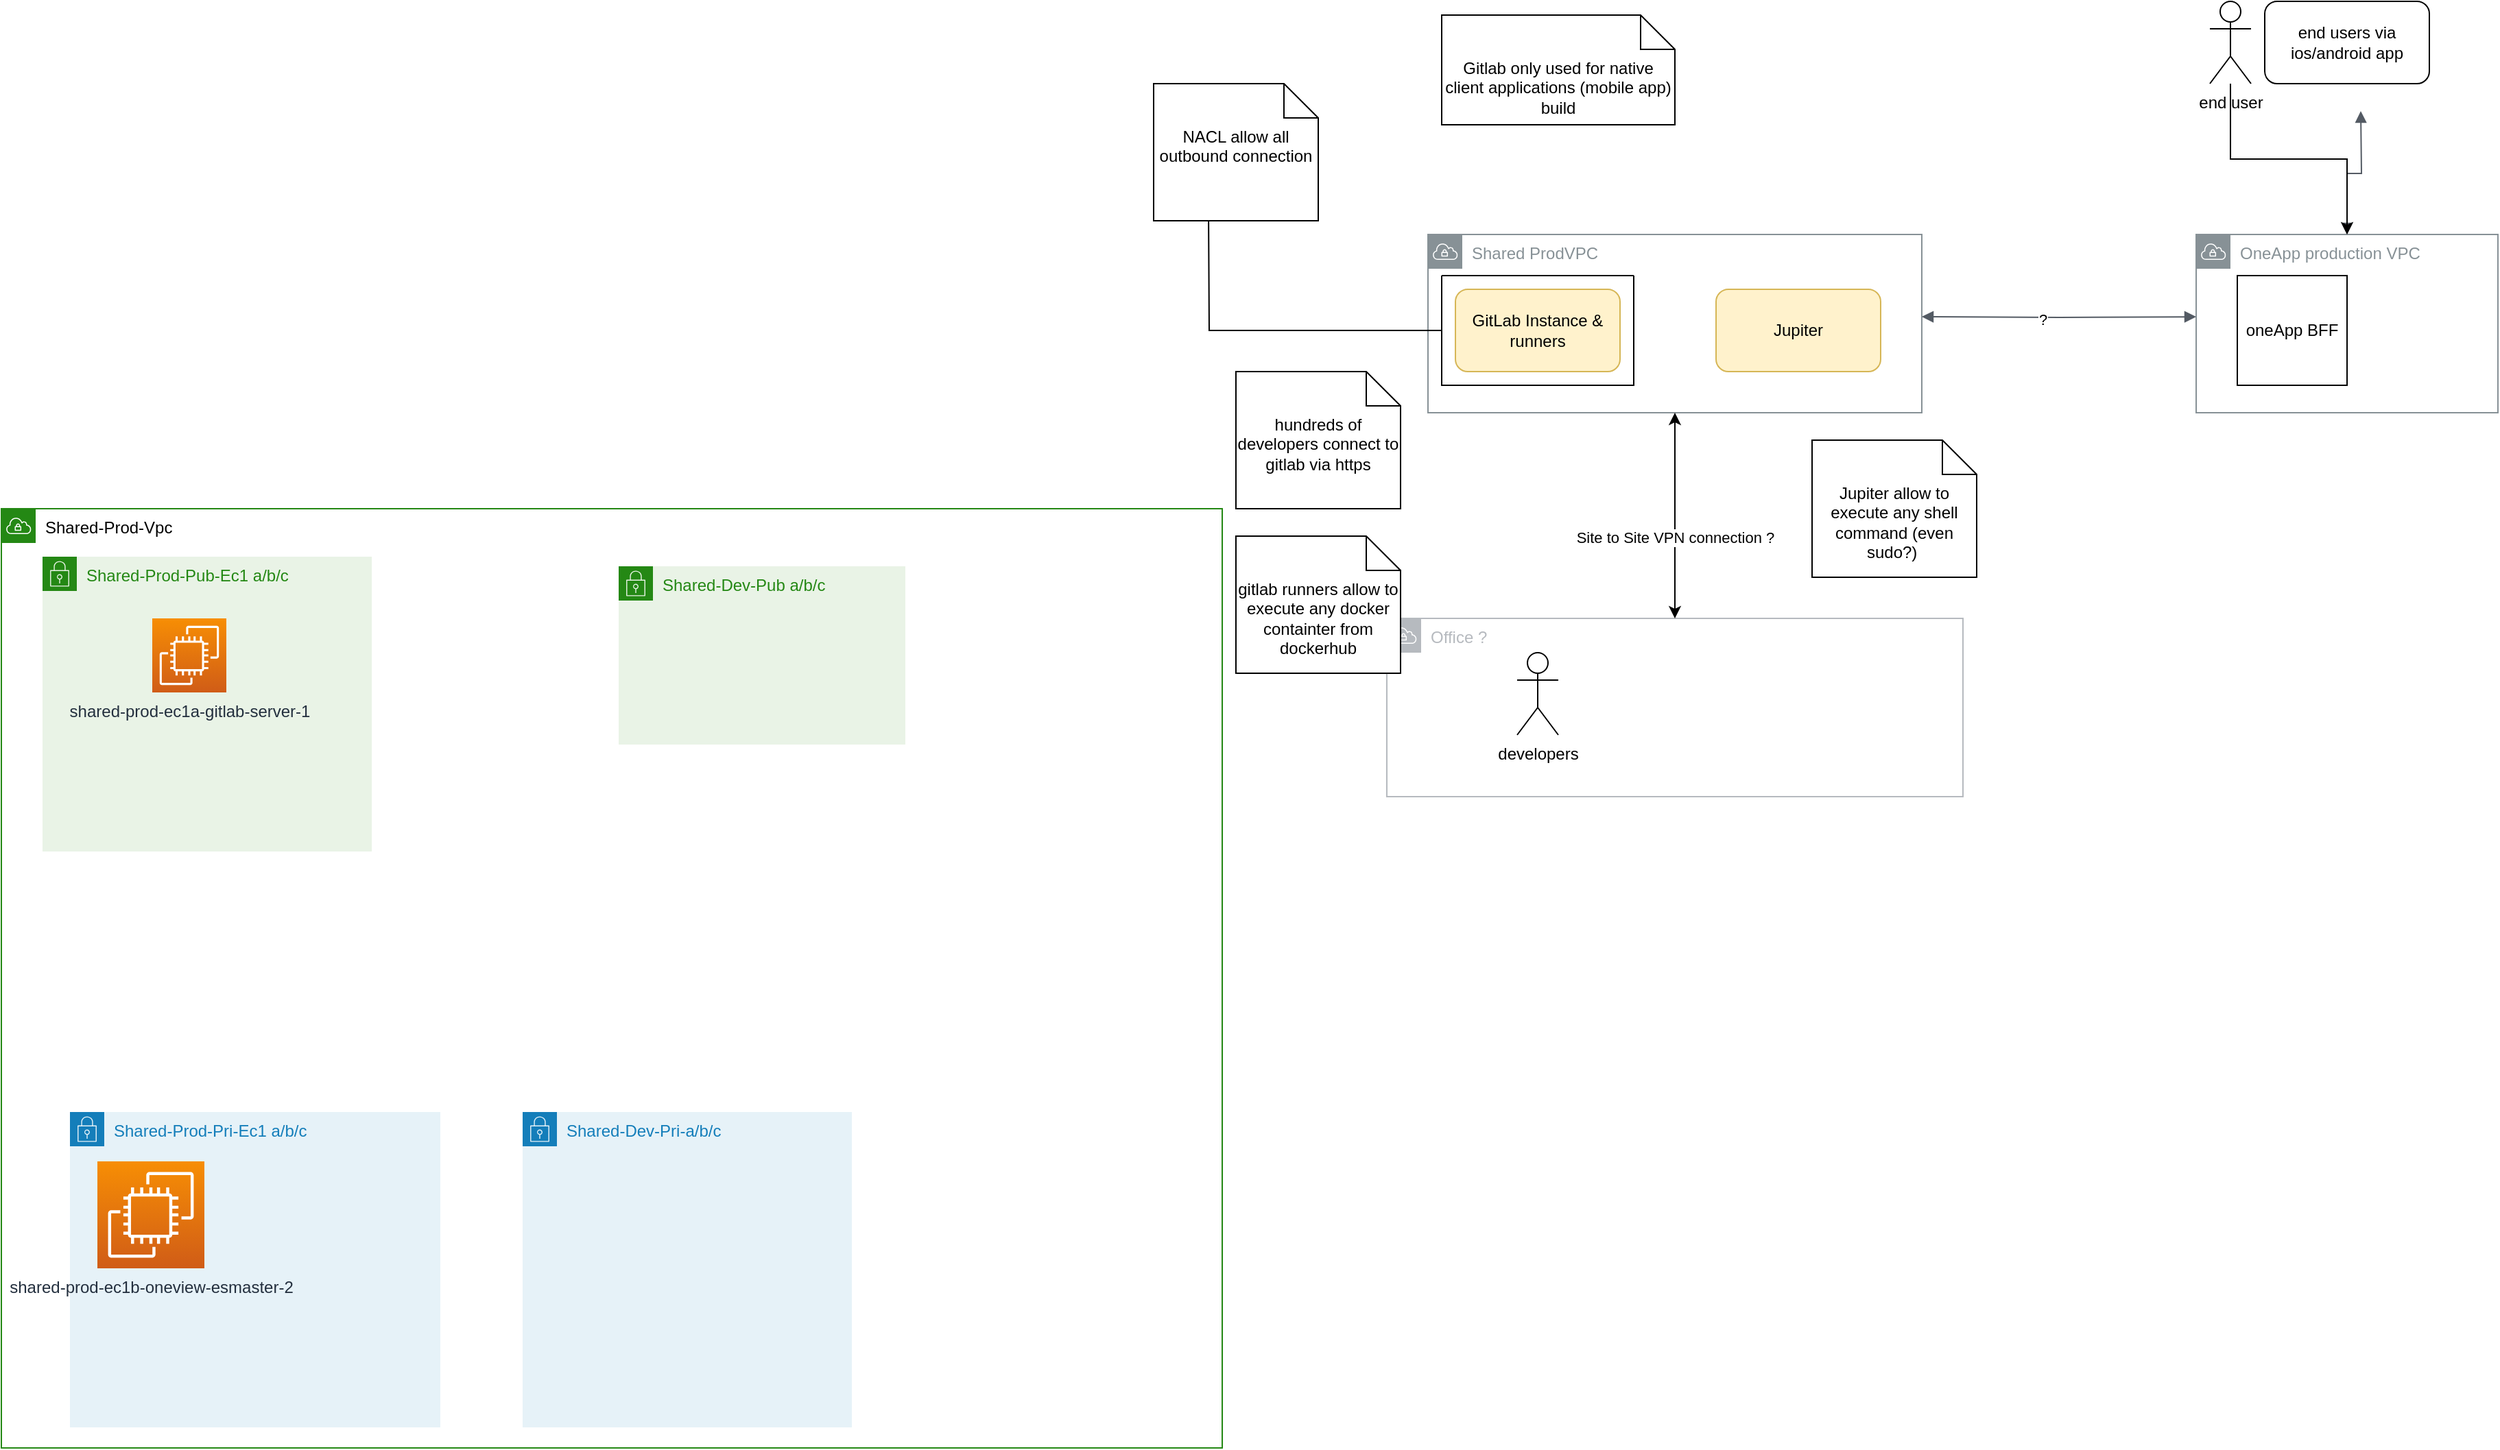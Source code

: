 <mxfile version="15.8.6" type="github">
  <diagram id="5gX_Z24nm6wcwljiHssE" name="Page-1">
    <mxGraphModel dx="2591" dy="914" grid="1" gridSize="10" guides="1" tooltips="1" connect="1" arrows="1" fold="1" page="1" pageScale="1" pageWidth="1169" pageHeight="827" math="0" shadow="0">
      <root>
        <mxCell id="0" />
        <mxCell id="1" parent="0" />
        <mxCell id="cTRyyOZCeq1RYRUuSw1o-1" value="Shared ProdVPC" style="sketch=0;outlineConnect=0;gradientColor=none;html=1;whiteSpace=wrap;fontSize=12;fontStyle=0;shape=mxgraph.aws4.group;grIcon=mxgraph.aws4.group_vpc;strokeColor=#879196;fillColor=none;verticalAlign=top;align=left;spacingLeft=30;fontColor=#879196;dashed=0;" parent="1" vertex="1">
          <mxGeometry x="-10" y="220" width="360" height="130" as="geometry" />
        </mxCell>
        <mxCell id="cTRyyOZCeq1RYRUuSw1o-2" value="OneApp production VPC" style="sketch=0;outlineConnect=0;gradientColor=none;html=1;whiteSpace=wrap;fontSize=12;fontStyle=0;shape=mxgraph.aws4.group;grIcon=mxgraph.aws4.group_vpc;strokeColor=#879196;fillColor=none;verticalAlign=top;align=left;spacingLeft=30;fontColor=#879196;dashed=0;" parent="1" vertex="1">
          <mxGeometry x="550" y="220" width="220" height="130" as="geometry" />
        </mxCell>
        <mxCell id="cTRyyOZCeq1RYRUuSw1o-3" value="" style="edgeStyle=orthogonalEdgeStyle;html=1;endArrow=block;elbow=vertical;startArrow=block;startFill=1;endFill=1;strokeColor=#545B64;rounded=0;entryX=0;entryY=0.462;entryDx=0;entryDy=0;entryPerimeter=0;" parent="1" target="cTRyyOZCeq1RYRUuSw1o-2" edge="1">
          <mxGeometry width="100" relative="1" as="geometry">
            <mxPoint x="350" y="280" as="sourcePoint" />
            <mxPoint x="450" y="280" as="targetPoint" />
          </mxGeometry>
        </mxCell>
        <mxCell id="cTRyyOZCeq1RYRUuSw1o-15" value="?" style="edgeLabel;html=1;align=center;verticalAlign=middle;resizable=0;points=[];" parent="cTRyyOZCeq1RYRUuSw1o-3" vertex="1" connectable="0">
          <mxGeometry x="-0.12" y="-1" relative="1" as="geometry">
            <mxPoint as="offset" />
          </mxGeometry>
        </mxCell>
        <mxCell id="cTRyyOZCeq1RYRUuSw1o-4" value="end users via ios/android app" style="rounded=1;whiteSpace=wrap;html=1;" parent="1" vertex="1">
          <mxGeometry x="600" y="50" width="120" height="60" as="geometry" />
        </mxCell>
        <mxCell id="cTRyyOZCeq1RYRUuSw1o-5" value="" style="edgeStyle=orthogonalEdgeStyle;html=1;endArrow=block;elbow=vertical;startArrow=block;startFill=1;endFill=1;strokeColor=#545B64;rounded=0;" parent="1" target="cTRyyOZCeq1RYRUuSw1o-2" edge="1">
          <mxGeometry width="100" relative="1" as="geometry">
            <mxPoint x="670" y="130" as="sourcePoint" />
            <mxPoint x="770" y="130" as="targetPoint" />
          </mxGeometry>
        </mxCell>
        <mxCell id="x7VP_ZO8Gfvgv4FTex6w-3" style="edgeStyle=orthogonalEdgeStyle;rounded=0;orthogonalLoop=1;jettySize=auto;html=1;fontColor=#000000;exitX=0;exitY=0.5;exitDx=0;exitDy=0;" edge="1" parent="1" source="x7VP_ZO8Gfvgv4FTex6w-2">
          <mxGeometry relative="1" as="geometry">
            <mxPoint x="-170" y="200" as="targetPoint" />
          </mxGeometry>
        </mxCell>
        <mxCell id="cTRyyOZCeq1RYRUuSw1o-6" value="GitLab Instance &amp;amp; runners" style="rounded=1;whiteSpace=wrap;html=1;fillColor=#fff2cc;strokeColor=#d6b656;" parent="1" vertex="1">
          <mxGeometry x="10" y="260" width="120" height="60" as="geometry" />
        </mxCell>
        <mxCell id="cTRyyOZCeq1RYRUuSw1o-7" value="oneApp BFF" style="whiteSpace=wrap;html=1;aspect=fixed;" parent="1" vertex="1">
          <mxGeometry x="580" y="250" width="80" height="80" as="geometry" />
        </mxCell>
        <mxCell id="cTRyyOZCeq1RYRUuSw1o-8" value="Office ?" style="sketch=0;outlineConnect=0;gradientColor=none;html=1;whiteSpace=wrap;fontSize=12;fontStyle=0;shape=mxgraph.aws4.group;grIcon=mxgraph.aws4.group_vpc;strokeColor=#B6BABF;fillColor=none;verticalAlign=top;align=left;spacingLeft=30;fontColor=#B6BABF;dashed=0;" parent="1" vertex="1">
          <mxGeometry x="-40" y="500" width="420" height="130" as="geometry" />
        </mxCell>
        <mxCell id="cTRyyOZCeq1RYRUuSw1o-9" value="" style="endArrow=classic;startArrow=classic;html=1;rounded=0;" parent="1" source="cTRyyOZCeq1RYRUuSw1o-8" target="cTRyyOZCeq1RYRUuSw1o-1" edge="1">
          <mxGeometry width="50" height="50" relative="1" as="geometry">
            <mxPoint x="120" y="380" as="sourcePoint" />
            <mxPoint x="170" y="330" as="targetPoint" />
          </mxGeometry>
        </mxCell>
        <mxCell id="cTRyyOZCeq1RYRUuSw1o-14" value="Site to Site VPN connection ?" style="edgeLabel;html=1;align=center;verticalAlign=middle;resizable=0;points=[];" parent="cTRyyOZCeq1RYRUuSw1o-9" vertex="1" connectable="0">
          <mxGeometry x="-0.212" relative="1" as="geometry">
            <mxPoint as="offset" />
          </mxGeometry>
        </mxCell>
        <mxCell id="cTRyyOZCeq1RYRUuSw1o-10" value="hundreds of developers connect to gitlab via https" style="shape=note2;boundedLbl=1;whiteSpace=wrap;html=1;size=25;verticalAlign=top;align=center;" parent="1" vertex="1">
          <mxGeometry x="-150" y="320" width="120" height="100" as="geometry" />
        </mxCell>
        <mxCell id="cTRyyOZCeq1RYRUuSw1o-11" value="gitlab runners allow to execute any docker containter from dockerhub" style="shape=note2;boundedLbl=1;whiteSpace=wrap;html=1;size=25;verticalAlign=top;align=center;" parent="1" vertex="1">
          <mxGeometry x="-150" y="440" width="120" height="100" as="geometry" />
        </mxCell>
        <mxCell id="cTRyyOZCeq1RYRUuSw1o-12" value="developers" style="shape=umlActor;verticalLabelPosition=bottom;verticalAlign=top;html=1;outlineConnect=0;" parent="1" vertex="1">
          <mxGeometry x="55" y="525" width="30" height="60" as="geometry" />
        </mxCell>
        <mxCell id="x7VP_ZO8Gfvgv4FTex6w-5" value="" style="edgeStyle=orthogonalEdgeStyle;rounded=0;orthogonalLoop=1;jettySize=auto;html=1;fontColor=#000000;" edge="1" parent="1" source="cTRyyOZCeq1RYRUuSw1o-13" target="cTRyyOZCeq1RYRUuSw1o-2">
          <mxGeometry relative="1" as="geometry" />
        </mxCell>
        <mxCell id="cTRyyOZCeq1RYRUuSw1o-13" value="end user" style="shape=umlActor;verticalLabelPosition=bottom;verticalAlign=top;html=1;outlineConnect=0;" parent="1" vertex="1">
          <mxGeometry x="560" y="50" width="30" height="60" as="geometry" />
        </mxCell>
        <mxCell id="cTRyyOZCeq1RYRUuSw1o-16" value="Jupiter" style="rounded=1;whiteSpace=wrap;html=1;fillColor=#fff2cc;strokeColor=#d6b656;" parent="1" vertex="1">
          <mxGeometry x="200" y="260" width="120" height="60" as="geometry" />
        </mxCell>
        <mxCell id="cTRyyOZCeq1RYRUuSw1o-17" value="Jupiter allow to execute any shell command (even sudo?)&amp;nbsp;" style="shape=note2;boundedLbl=1;whiteSpace=wrap;html=1;size=25;verticalAlign=top;align=center;" parent="1" vertex="1">
          <mxGeometry x="270" y="370" width="120" height="100" as="geometry" />
        </mxCell>
        <mxCell id="oN1qRCpjBzww5MVaORfB-1" value="&lt;div&gt;&lt;font color=&quot;#000000&quot;&gt;Shared-Prod-Vpc&lt;/font&gt;&lt;/div&gt;" style="points=[[0,0],[0.25,0],[0.5,0],[0.75,0],[1,0],[1,0.25],[1,0.5],[1,0.75],[1,1],[0.75,1],[0.5,1],[0.25,1],[0,1],[0,0.75],[0,0.5],[0,0.25]];outlineConnect=0;gradientColor=none;html=1;whiteSpace=wrap;fontSize=12;fontStyle=0;shape=mxgraph.aws4.group;grIcon=mxgraph.aws4.group_vpc;strokeColor=#248814;fillColor=none;verticalAlign=top;align=left;spacingLeft=30;fontColor=#AAB7B8;dashed=0;" parent="1" vertex="1">
          <mxGeometry x="-1050" y="420" width="890" height="685" as="geometry" />
        </mxCell>
        <mxCell id="oN1qRCpjBzww5MVaORfB-2" value="&lt;div&gt;Shared-Prod-Pri-Ec1 a/b/c&lt;/div&gt;&lt;div&gt;&lt;br&gt;&lt;/div&gt;" style="points=[[0,0],[0.25,0],[0.5,0],[0.75,0],[1,0],[1,0.25],[1,0.5],[1,0.75],[1,1],[0.75,1],[0.5,1],[0.25,1],[0,1],[0,0.75],[0,0.5],[0,0.25]];outlineConnect=0;gradientColor=none;html=1;whiteSpace=wrap;fontSize=12;fontStyle=0;shape=mxgraph.aws4.group;grIcon=mxgraph.aws4.group_security_group;grStroke=0;strokeColor=#147EBA;fillColor=#E6F2F8;verticalAlign=top;align=left;spacingLeft=30;fontColor=#147EBA;dashed=0;" parent="1" vertex="1">
          <mxGeometry x="-1000" y="860" width="270" height="230" as="geometry" />
        </mxCell>
        <mxCell id="oN1qRCpjBzww5MVaORfB-5" value="Shared-Prod-Pub-Ec1&amp;nbsp;a/b/c" style="points=[[0,0],[0.25,0],[0.5,0],[0.75,0],[1,0],[1,0.25],[1,0.5],[1,0.75],[1,1],[0.75,1],[0.5,1],[0.25,1],[0,1],[0,0.75],[0,0.5],[0,0.25]];outlineConnect=0;gradientColor=none;html=1;whiteSpace=wrap;fontSize=12;fontStyle=0;shape=mxgraph.aws4.group;grIcon=mxgraph.aws4.group_security_group;grStroke=0;strokeColor=#248814;fillColor=#E9F3E6;verticalAlign=top;align=left;spacingLeft=30;fontColor=#248814;dashed=0;" parent="1" vertex="1">
          <mxGeometry x="-1020" y="455" width="240" height="215" as="geometry" />
        </mxCell>
        <mxCell id="oN1qRCpjBzww5MVaORfB-6" value="&lt;div&gt;&lt;div&gt;&lt;div&gt;Shared-Dev-Pri-a/b/c&lt;/div&gt;&lt;/div&gt;&lt;/div&gt;" style="points=[[0,0],[0.25,0],[0.5,0],[0.75,0],[1,0],[1,0.25],[1,0.5],[1,0.75],[1,1],[0.75,1],[0.5,1],[0.25,1],[0,1],[0,0.75],[0,0.5],[0,0.25]];outlineConnect=0;gradientColor=none;html=1;whiteSpace=wrap;fontSize=12;fontStyle=0;shape=mxgraph.aws4.group;grIcon=mxgraph.aws4.group_security_group;grStroke=0;strokeColor=#147EBA;fillColor=#E6F2F8;verticalAlign=top;align=left;spacingLeft=30;fontColor=#147EBA;dashed=0;" parent="1" vertex="1">
          <mxGeometry x="-670" y="860" width="240" height="230" as="geometry" />
        </mxCell>
        <mxCell id="oN1qRCpjBzww5MVaORfB-7" value="&lt;div&gt;Shared-Dev-Pub a/b/c&amp;nbsp;&lt;/div&gt;" style="points=[[0,0],[0.25,0],[0.5,0],[0.75,0],[1,0],[1,0.25],[1,0.5],[1,0.75],[1,1],[0.75,1],[0.5,1],[0.25,1],[0,1],[0,0.75],[0,0.5],[0,0.25]];outlineConnect=0;gradientColor=none;html=1;whiteSpace=wrap;fontSize=12;fontStyle=0;shape=mxgraph.aws4.group;grIcon=mxgraph.aws4.group_security_group;grStroke=0;strokeColor=#248814;fillColor=#E9F3E6;verticalAlign=top;align=left;spacingLeft=30;fontColor=#248814;dashed=0;" parent="1" vertex="1">
          <mxGeometry x="-600" y="462" width="209" height="130" as="geometry" />
        </mxCell>
        <mxCell id="x7VP_ZO8Gfvgv4FTex6w-1" value="&lt;div&gt;shared-prod-ec1b-oneview-esmaster-2&lt;/div&gt;&lt;div&gt;&lt;br&gt;&lt;/div&gt;" style="sketch=0;points=[[0,0,0],[0.25,0,0],[0.5,0,0],[0.75,0,0],[1,0,0],[0,1,0],[0.25,1,0],[0.5,1,0],[0.75,1,0],[1,1,0],[0,0.25,0],[0,0.5,0],[0,0.75,0],[1,0.25,0],[1,0.5,0],[1,0.75,0]];outlineConnect=0;fontColor=#232F3E;gradientColor=#F78E04;gradientDirection=north;fillColor=#D05C17;strokeColor=#ffffff;dashed=0;verticalLabelPosition=bottom;verticalAlign=top;align=center;html=1;fontSize=12;fontStyle=0;aspect=fixed;shape=mxgraph.aws4.resourceIcon;resIcon=mxgraph.aws4.ec2;" vertex="1" parent="1">
          <mxGeometry x="-980" y="896" width="78" height="78" as="geometry" />
        </mxCell>
        <mxCell id="x7VP_ZO8Gfvgv4FTex6w-2" value="" style="swimlane;startSize=0;fontColor=#000000;" vertex="1" parent="1">
          <mxGeometry y="250" width="140" height="80" as="geometry" />
        </mxCell>
        <mxCell id="x7VP_ZO8Gfvgv4FTex6w-4" value="NACL allow all outbound connection" style="shape=note2;boundedLbl=1;whiteSpace=wrap;html=1;size=25;verticalAlign=top;align=center;" vertex="1" parent="1">
          <mxGeometry x="-210" y="110" width="120" height="100" as="geometry" />
        </mxCell>
        <mxCell id="x7VP_ZO8Gfvgv4FTex6w-8" value="Gitlab only used for native client applications (mobile app) build" style="shape=note2;boundedLbl=1;whiteSpace=wrap;html=1;size=25;verticalAlign=top;align=center;" vertex="1" parent="1">
          <mxGeometry y="60" width="170" height="80" as="geometry" />
        </mxCell>
        <mxCell id="x7VP_ZO8Gfvgv4FTex6w-9" value="&lt;div&gt;shared-prod-ec1a-gitlab-server-1&lt;/div&gt;&lt;div&gt;&lt;br&gt;&lt;/div&gt;" style="sketch=0;points=[[0,0,0],[0.25,0,0],[0.5,0,0],[0.75,0,0],[1,0,0],[0,1,0],[0.25,1,0],[0.5,1,0],[0.75,1,0],[1,1,0],[0,0.25,0],[0,0.5,0],[0,0.75,0],[1,0.25,0],[1,0.5,0],[1,0.75,0]];outlineConnect=0;fontColor=#232F3E;gradientColor=#F78E04;gradientDirection=north;fillColor=#D05C17;strokeColor=#ffffff;dashed=0;verticalLabelPosition=bottom;verticalAlign=top;align=center;html=1;fontSize=12;fontStyle=0;aspect=fixed;shape=mxgraph.aws4.resourceIcon;resIcon=mxgraph.aws4.ec2;" vertex="1" parent="1">
          <mxGeometry x="-940" y="500" width="54" height="54" as="geometry" />
        </mxCell>
      </root>
    </mxGraphModel>
  </diagram>
</mxfile>
